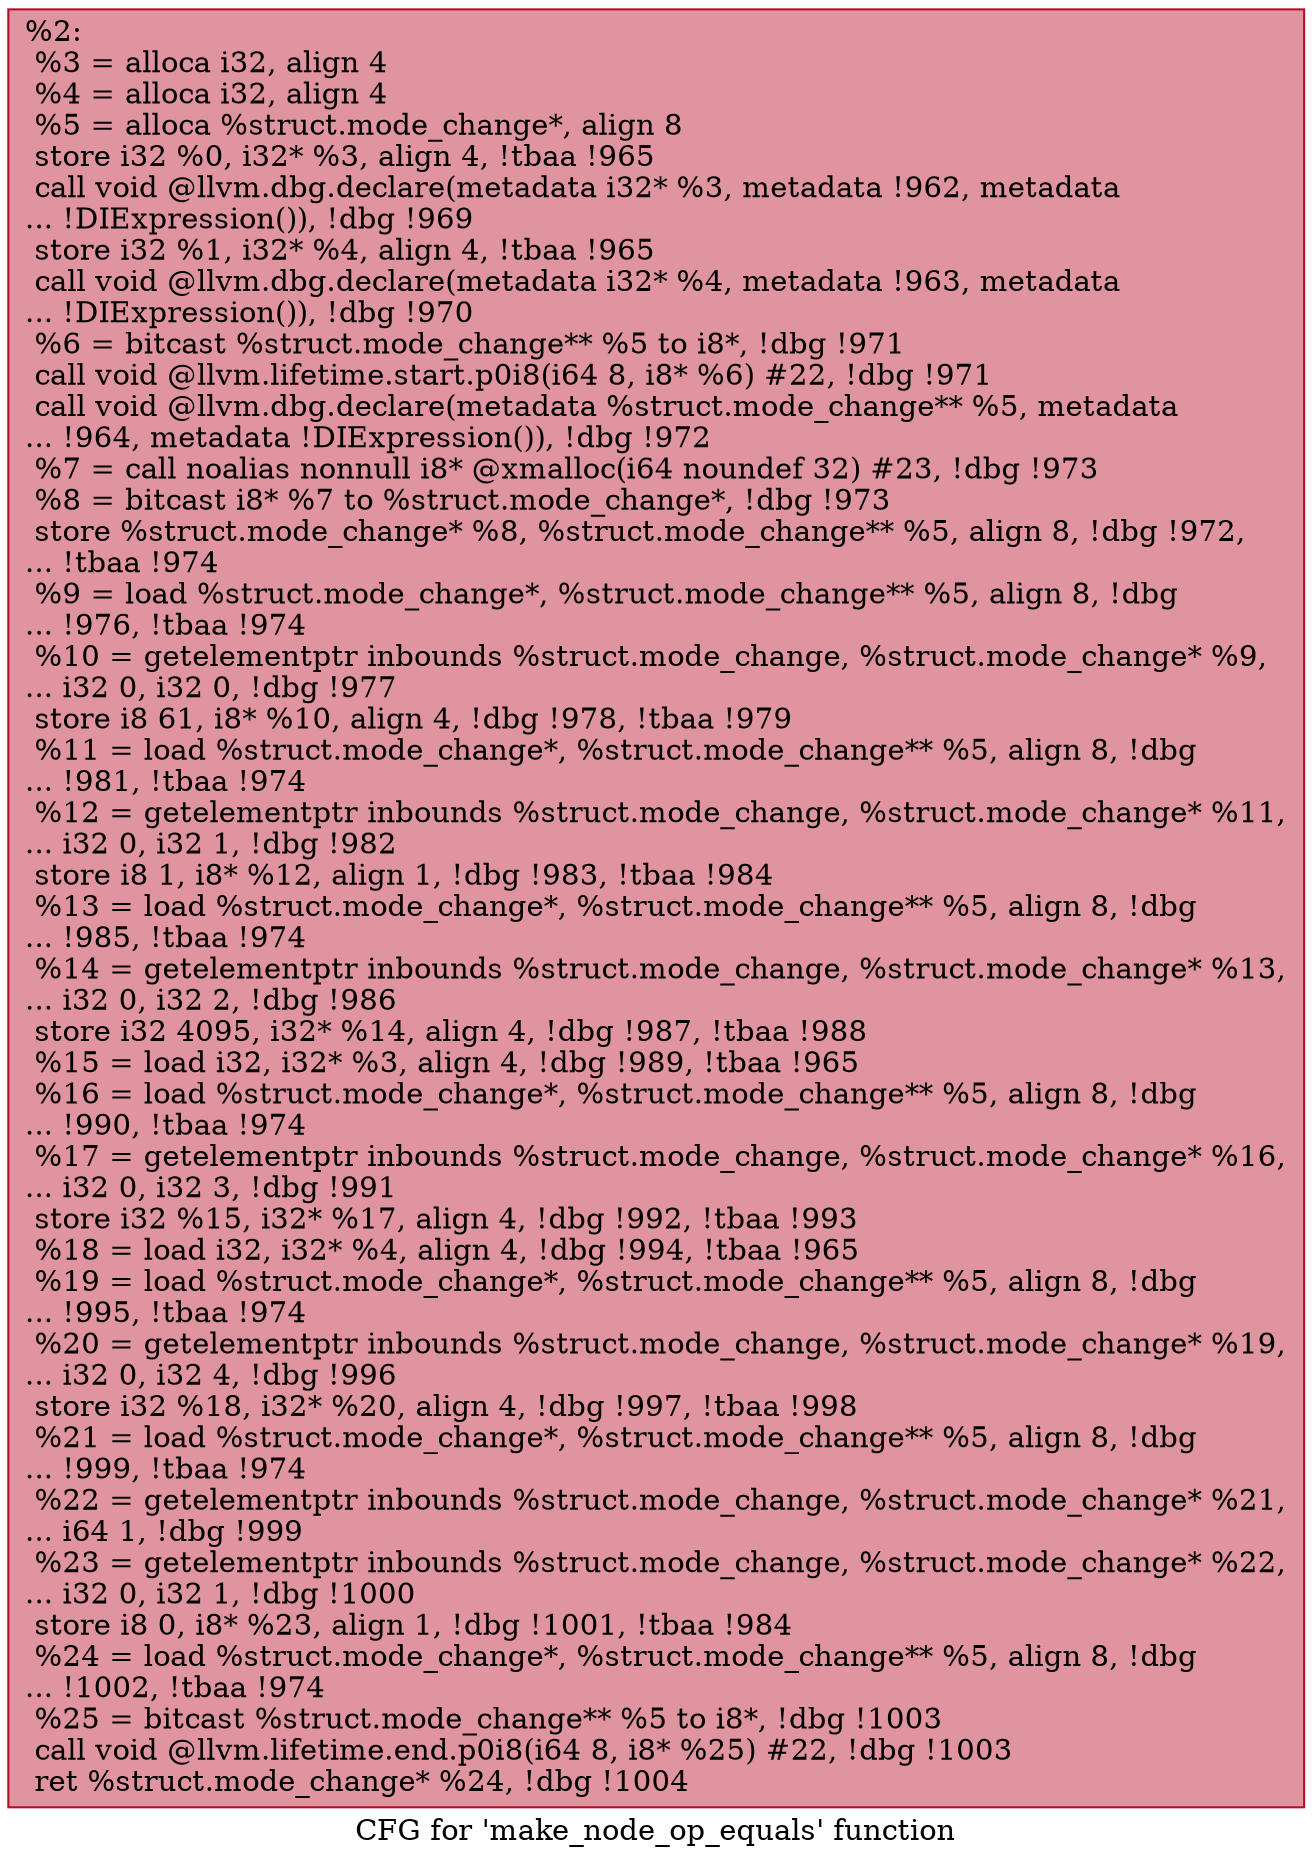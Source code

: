 digraph "CFG for 'make_node_op_equals' function" {
	label="CFG for 'make_node_op_equals' function";

	Node0x21d6f40 [shape=record,color="#b70d28ff", style=filled, fillcolor="#b70d2870",label="{%2:\l  %3 = alloca i32, align 4\l  %4 = alloca i32, align 4\l  %5 = alloca %struct.mode_change*, align 8\l  store i32 %0, i32* %3, align 4, !tbaa !965\l  call void @llvm.dbg.declare(metadata i32* %3, metadata !962, metadata\l... !DIExpression()), !dbg !969\l  store i32 %1, i32* %4, align 4, !tbaa !965\l  call void @llvm.dbg.declare(metadata i32* %4, metadata !963, metadata\l... !DIExpression()), !dbg !970\l  %6 = bitcast %struct.mode_change** %5 to i8*, !dbg !971\l  call void @llvm.lifetime.start.p0i8(i64 8, i8* %6) #22, !dbg !971\l  call void @llvm.dbg.declare(metadata %struct.mode_change** %5, metadata\l... !964, metadata !DIExpression()), !dbg !972\l  %7 = call noalias nonnull i8* @xmalloc(i64 noundef 32) #23, !dbg !973\l  %8 = bitcast i8* %7 to %struct.mode_change*, !dbg !973\l  store %struct.mode_change* %8, %struct.mode_change** %5, align 8, !dbg !972,\l... !tbaa !974\l  %9 = load %struct.mode_change*, %struct.mode_change** %5, align 8, !dbg\l... !976, !tbaa !974\l  %10 = getelementptr inbounds %struct.mode_change, %struct.mode_change* %9,\l... i32 0, i32 0, !dbg !977\l  store i8 61, i8* %10, align 4, !dbg !978, !tbaa !979\l  %11 = load %struct.mode_change*, %struct.mode_change** %5, align 8, !dbg\l... !981, !tbaa !974\l  %12 = getelementptr inbounds %struct.mode_change, %struct.mode_change* %11,\l... i32 0, i32 1, !dbg !982\l  store i8 1, i8* %12, align 1, !dbg !983, !tbaa !984\l  %13 = load %struct.mode_change*, %struct.mode_change** %5, align 8, !dbg\l... !985, !tbaa !974\l  %14 = getelementptr inbounds %struct.mode_change, %struct.mode_change* %13,\l... i32 0, i32 2, !dbg !986\l  store i32 4095, i32* %14, align 4, !dbg !987, !tbaa !988\l  %15 = load i32, i32* %3, align 4, !dbg !989, !tbaa !965\l  %16 = load %struct.mode_change*, %struct.mode_change** %5, align 8, !dbg\l... !990, !tbaa !974\l  %17 = getelementptr inbounds %struct.mode_change, %struct.mode_change* %16,\l... i32 0, i32 3, !dbg !991\l  store i32 %15, i32* %17, align 4, !dbg !992, !tbaa !993\l  %18 = load i32, i32* %4, align 4, !dbg !994, !tbaa !965\l  %19 = load %struct.mode_change*, %struct.mode_change** %5, align 8, !dbg\l... !995, !tbaa !974\l  %20 = getelementptr inbounds %struct.mode_change, %struct.mode_change* %19,\l... i32 0, i32 4, !dbg !996\l  store i32 %18, i32* %20, align 4, !dbg !997, !tbaa !998\l  %21 = load %struct.mode_change*, %struct.mode_change** %5, align 8, !dbg\l... !999, !tbaa !974\l  %22 = getelementptr inbounds %struct.mode_change, %struct.mode_change* %21,\l... i64 1, !dbg !999\l  %23 = getelementptr inbounds %struct.mode_change, %struct.mode_change* %22,\l... i32 0, i32 1, !dbg !1000\l  store i8 0, i8* %23, align 1, !dbg !1001, !tbaa !984\l  %24 = load %struct.mode_change*, %struct.mode_change** %5, align 8, !dbg\l... !1002, !tbaa !974\l  %25 = bitcast %struct.mode_change** %5 to i8*, !dbg !1003\l  call void @llvm.lifetime.end.p0i8(i64 8, i8* %25) #22, !dbg !1003\l  ret %struct.mode_change* %24, !dbg !1004\l}"];
}
